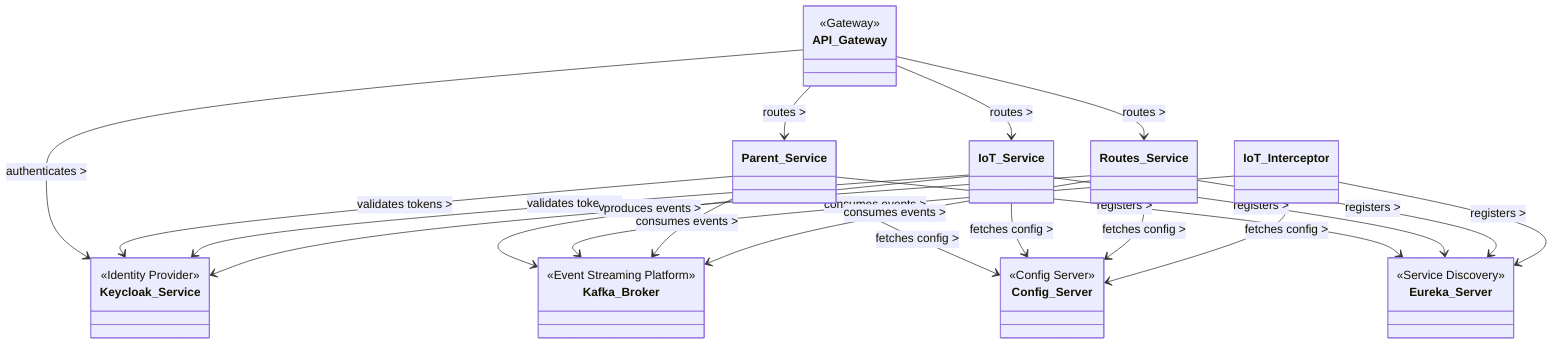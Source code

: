 classDiagram
%% INFRASTRUCTURE COMPONENTS
    class API_Gateway {
        <<Gateway>>
    }

    class Eureka_Server {
<<Service Discovery>>
}

class Config_Server {
<<Config Server>>
}

class Keycloak_Service {
<<Identity Provider>>
}

class Kafka_Broker {
<<Event Streaming Platform>>
}

%% MICROSERVICES
class Parent_Service
class IoT_Service
class Routes_Service
class IoT_Interceptor

%% RELATIONS

API_Gateway --> Parent_Service : routes >
API_Gateway --> IoT_Service : routes >
API_Gateway --> Routes_Service : routes >
API_Gateway --> Keycloak_Service : authenticates >

Parent_Service --> Eureka_Server : registers >
IoT_Service --> Eureka_Server : registers >
Routes_Service --> Eureka_Server : registers >
IoT_Interceptor --> Eureka_Server : registers >

Parent_Service --> Config_Server : fetches config >
IoT_Service --> Config_Server : fetches config >
Routes_Service --> Config_Server : fetches config >
IoT_Interceptor --> Config_Server : fetches config >

Parent_Service --> Keycloak_Service : validates tokens >
IoT_Service --> Keycloak_Service : validates tokens >
Routes_Service --> Keycloak_Service : validates tokens >

IoT_Service --> Kafka_Broker : produces events >
IoT_Interceptor --> Kafka_Broker : consumes events >
Parent_Service --> Kafka_Broker : consumes events >
Routes_Service --> Kafka_Broker : consumes events >